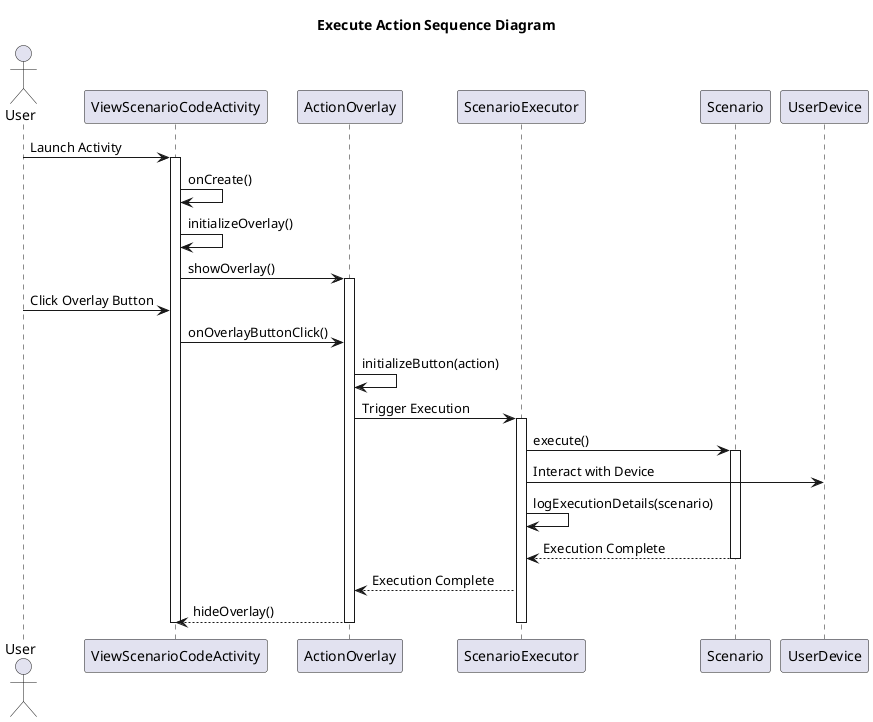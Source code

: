 @startuml ExecuteActionSequenceDiagram

title Execute Action Sequence Diagram
actor User
participant ViewScenarioCodeActivity
participant ActionOverlay
participant ScenarioExecutor
participant Scenario
participant UserDevice

User -> ViewScenarioCodeActivity : Launch Activity
activate ViewScenarioCodeActivity

ViewScenarioCodeActivity -> ViewScenarioCodeActivity : onCreate()
ViewScenarioCodeActivity -> ViewScenarioCodeActivity : initializeOverlay()
ViewScenarioCodeActivity -> ActionOverlay : showOverlay()
activate ActionOverlay

User -> ViewScenarioCodeActivity : Click Overlay Button
ViewScenarioCodeActivity -> ActionOverlay : onOverlayButtonClick()
ActionOverlay -> ActionOverlay : initializeButton(action)
ActionOverlay -> ScenarioExecutor : Trigger Execution
activate ScenarioExecutor

ScenarioExecutor -> Scenario : execute()
activate Scenario

ScenarioExecutor -> UserDevice : Interact with Device
ScenarioExecutor -> ScenarioExecutor : logExecutionDetails(scenario)
Scenario --> ScenarioExecutor : Execution Complete
deactivate Scenario
ScenarioExecutor --> ActionOverlay : Execution Complete
ActionOverlay --> ViewScenarioCodeActivity : hideOverlay()
deactivate ScenarioExecutor
deactivate ActionOverlay
deactivate ViewScenarioCodeActivity

@enduml
